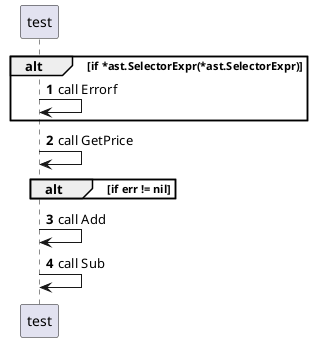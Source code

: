 @startuml
autonumber
alt if *ast.SelectorExpr(*ast.SelectorExpr)
test -> test: call Errorf
end
test -> test: call GetPrice
alt if err != nil
end
test -> test: call Add
test -> test: call Sub
@enduml
